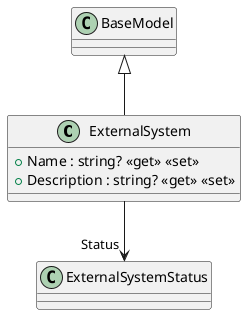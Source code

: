 @startuml
class ExternalSystem {
    + Name : string? <<get>> <<set>>
    + Description : string? <<get>> <<set>>
}
BaseModel <|-- ExternalSystem
ExternalSystem --> "Status" ExternalSystemStatus
@enduml
